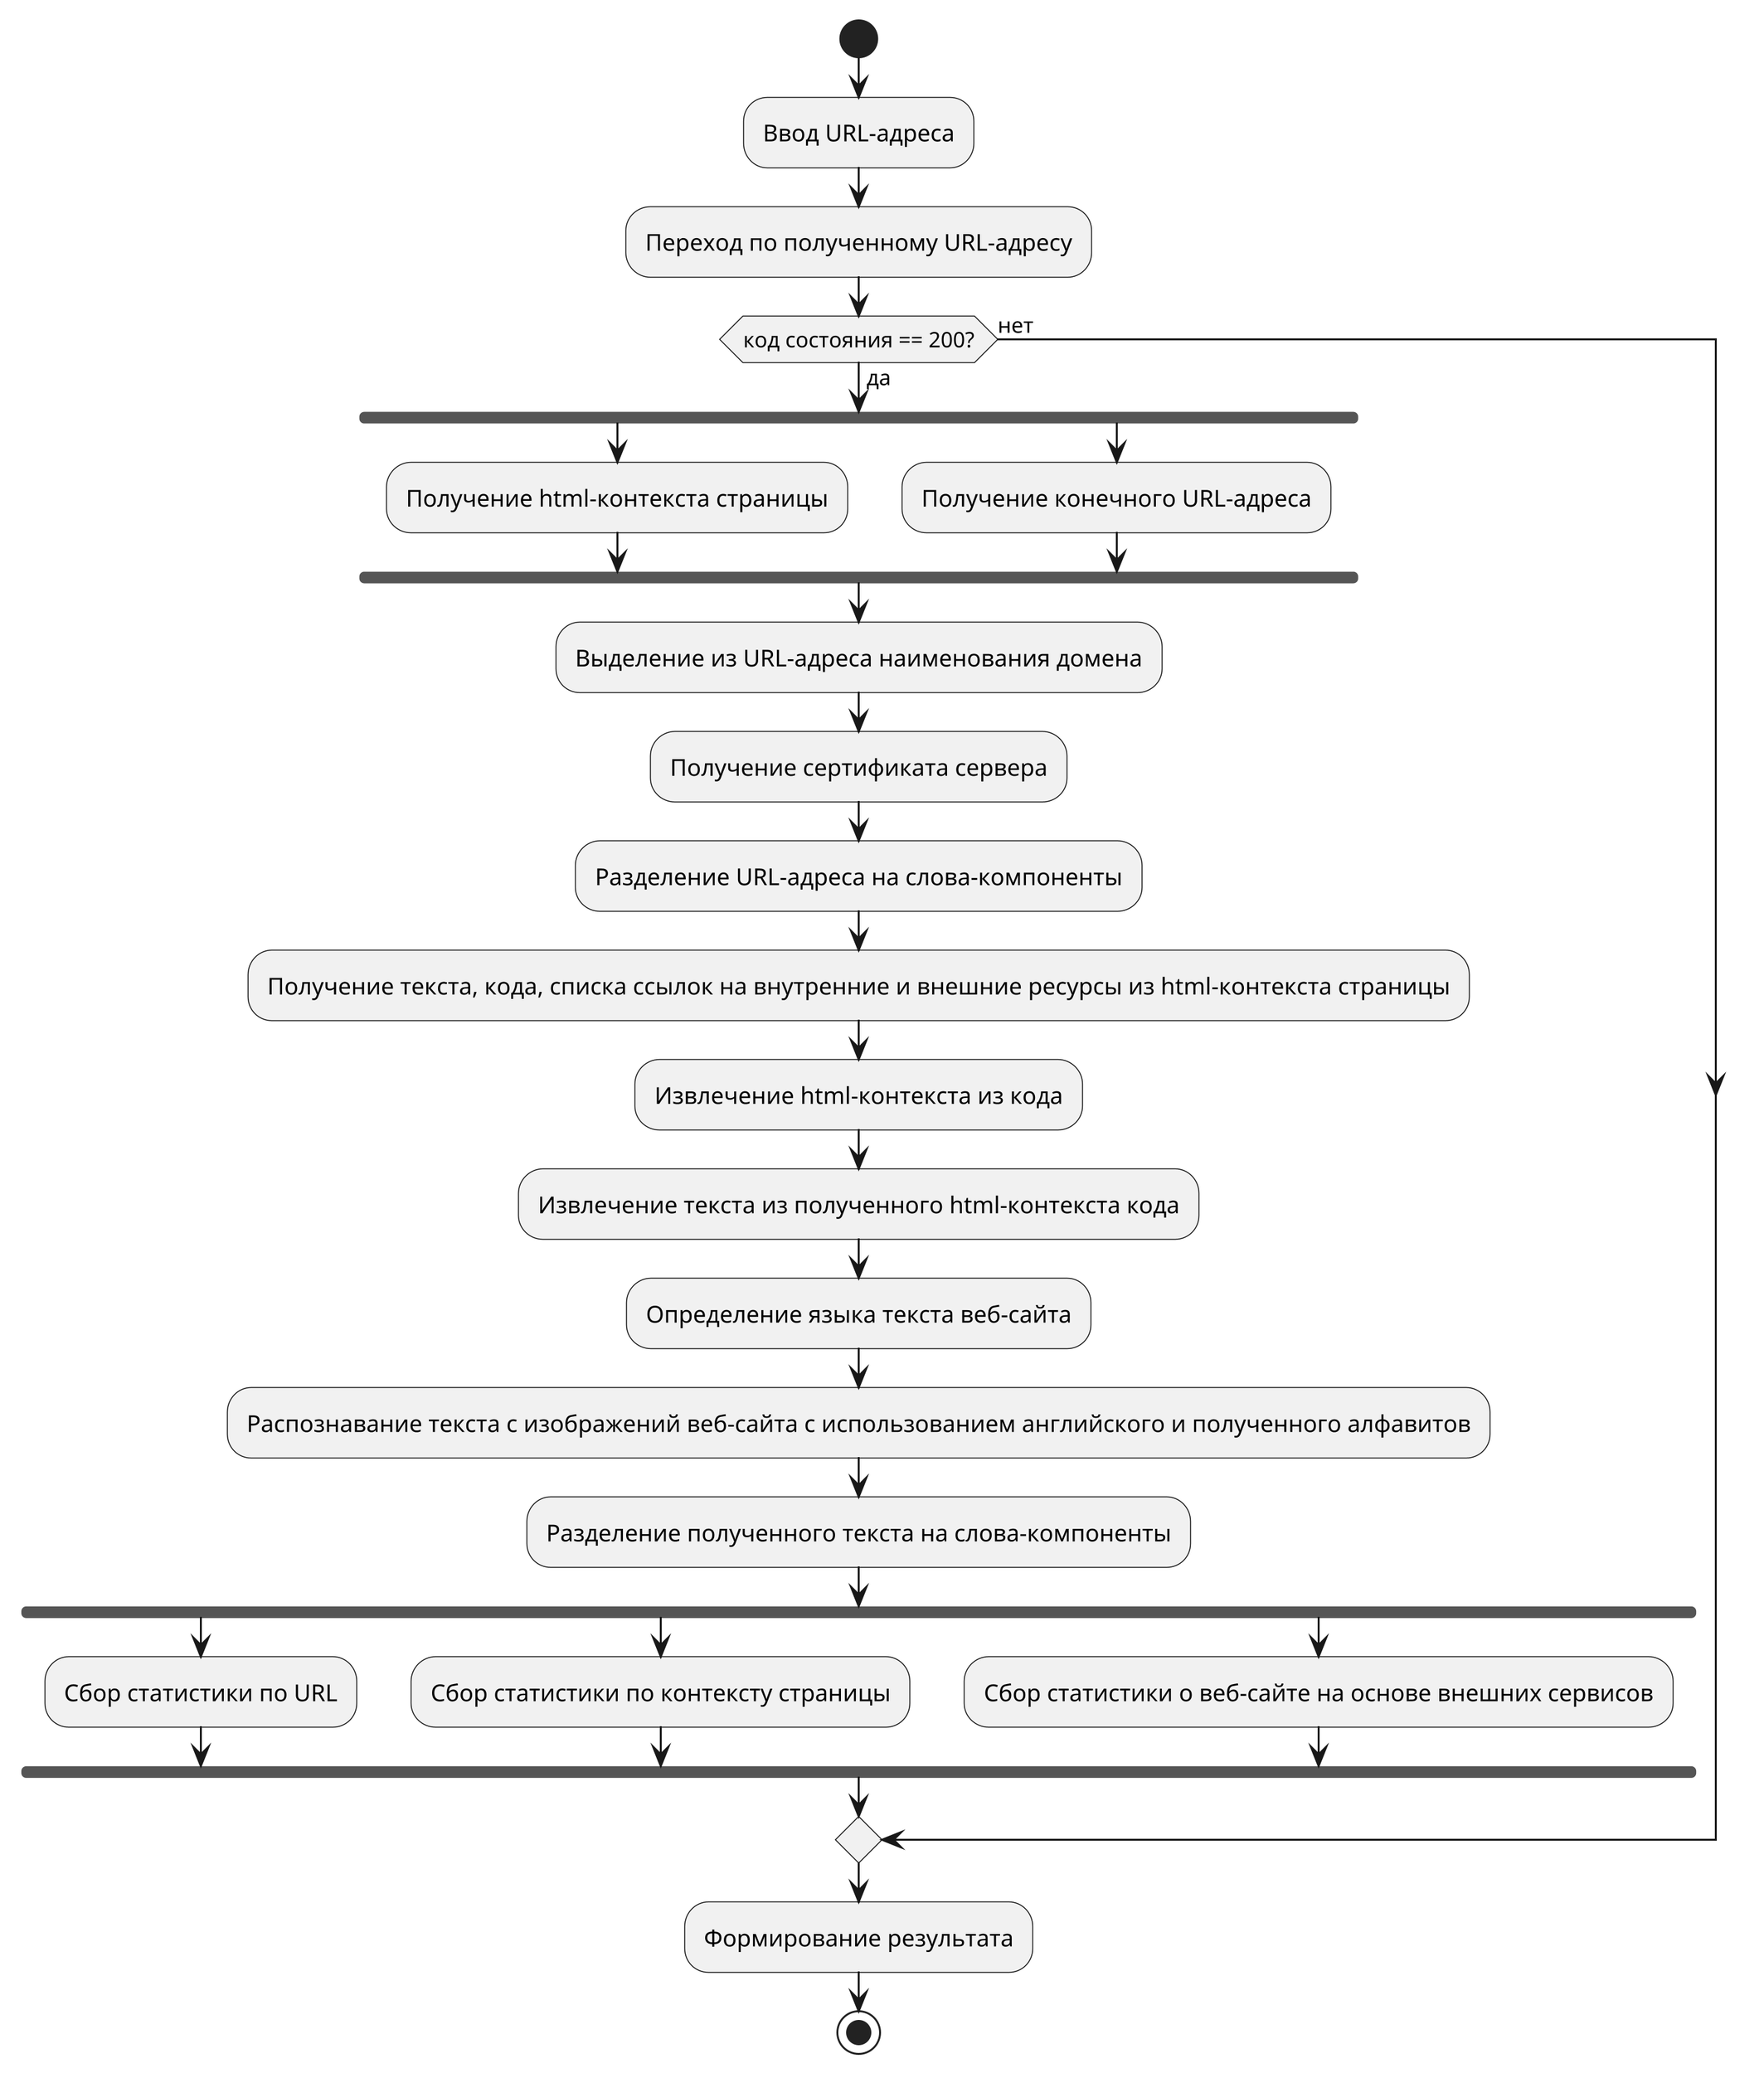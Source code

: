 @startuml

scale 3

start
:Ввод URL-адреса;
:Переход по полученному URL-адресу;
if (код состояния == 200?) then (да)
    fork
        :Получение html-контекста страницы;
    fork again
        :Получение конечного URL-адреса;
    end fork
    :Выделение из URL-адреса наименования домена;
    :Получение сертификата сервера;
    :Разделение URL-адреса на слова-компоненты;
:Получение текста, кода, списка ссылок на внутренние и внешние ресурсы из html-контекста страницы;
:Извлечение html-контекста из кода;
:Извлечение текста из полученного html-контекста кода;
:Определение языка текста веб-сайта;
:Распознавание текста с изображений веб-сайта с использованием английского и полученного алфавитов;
:Разделение полученного текста на слова-компоненты;
fork
:Сбор статистики по URL;
fork again
:Сбор статистики по контексту страницы;
fork again
:Сбор статистики о веб-сайте на основе внешних сервисов;
end fork
else (нет)
endif
:Формирование результата;
stop

@enduml

